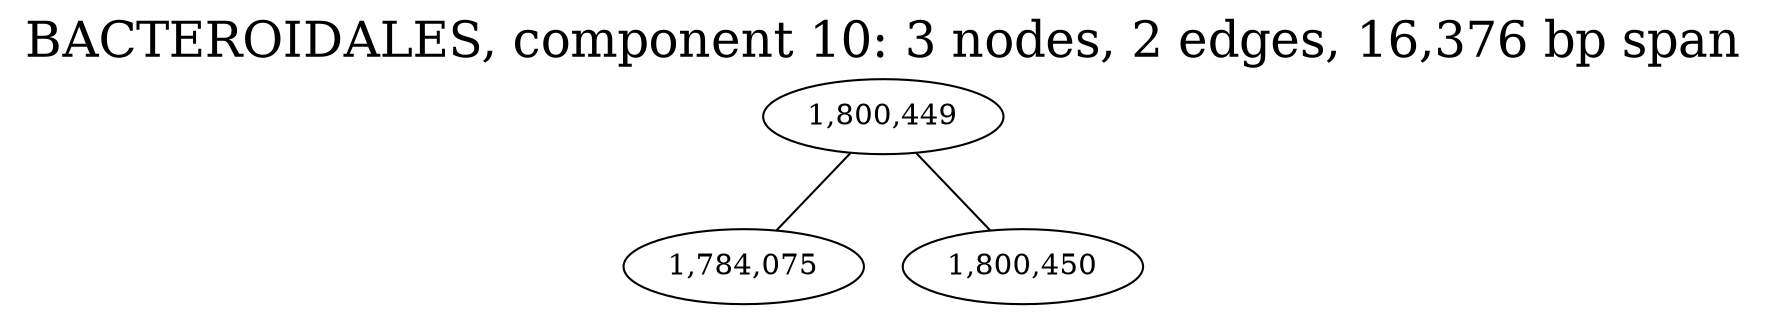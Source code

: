 graph BACTEROIDALES_cc10 {
	overlap="prism50";
	outputorder="edgesfirst";
	node [style="filled"];
	label="BACTEROIDALES, component 10: 3 nodes, 2 edges, 16,376 bp span";
	labelloc="t";
	fontsize=24;
	"1,784,075" [fillcolor="#ffffff", fontcolor="#000000"];
	"1,800,449" [fillcolor="#ffffff", fontcolor="#000000"];
	"1,800,450" [fillcolor="#ffffff", fontcolor="#000000"];
	"1,800,449" -- "1,800,450";
	"1,800,449" -- "1,784,075";
}